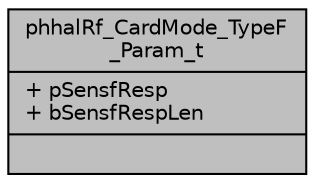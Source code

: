 digraph "phhalRf_CardMode_TypeF_Param_t"
{
  edge [fontname="Helvetica",fontsize="10",labelfontname="Helvetica",labelfontsize="10"];
  node [fontname="Helvetica",fontsize="10",shape=record];
  Node0 [label="{phhalRf_CardMode_TypeF\l_Param_t\n|+ pSensfResp\l+ bSensfRespLen\l|}",height=0.2,width=0.4,color="black", fillcolor="grey75", style="filled", fontcolor="black"];
}
